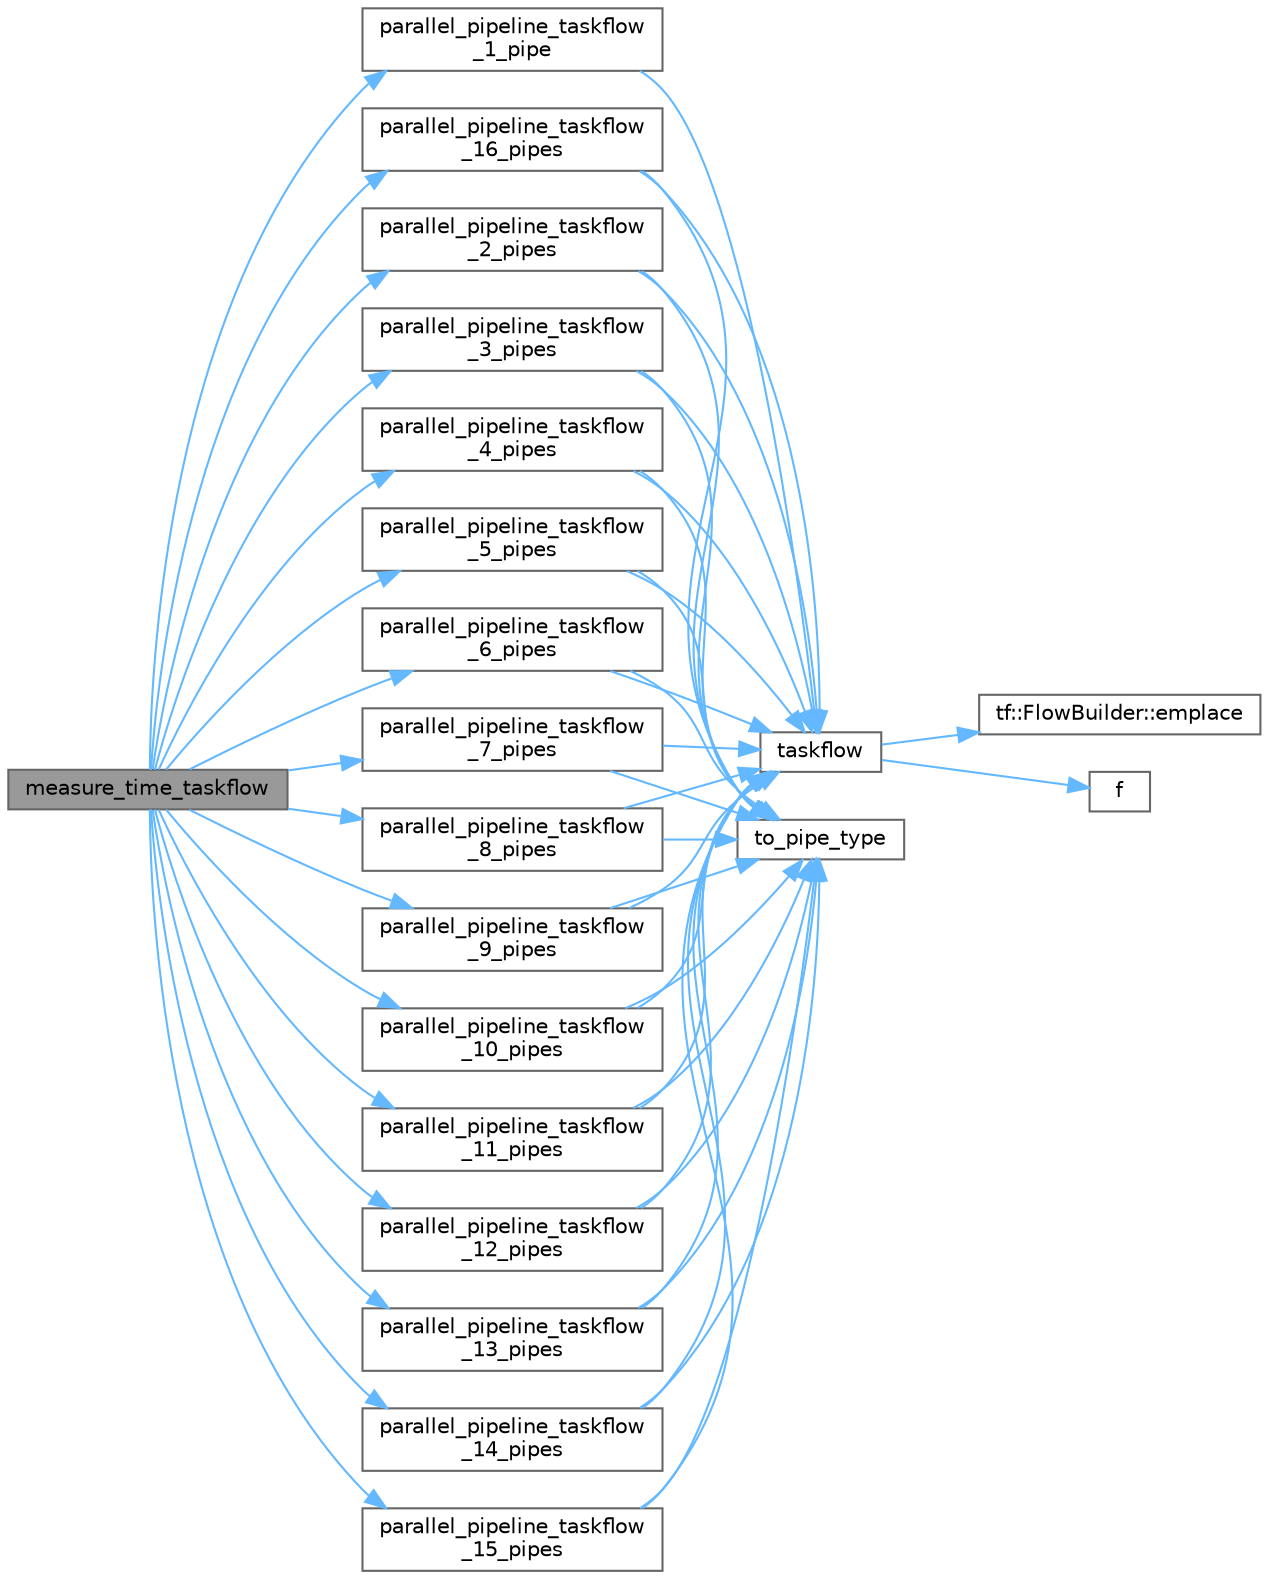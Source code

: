 digraph "measure_time_taskflow"
{
 // LATEX_PDF_SIZE
  bgcolor="transparent";
  edge [fontname=Helvetica,fontsize=10,labelfontname=Helvetica,labelfontsize=10];
  node [fontname=Helvetica,fontsize=10,shape=box,height=0.2,width=0.4];
  rankdir="LR";
  Node1 [id="Node000001",label="measure_time_taskflow",height=0.2,width=0.4,color="gray40", fillcolor="grey60", style="filled", fontcolor="black",tooltip=" "];
  Node1 -> Node2 [id="edge1_Node000001_Node000002",color="steelblue1",style="solid",tooltip=" "];
  Node2 [id="Node000002",label="parallel_pipeline_taskflow\l_10_pipes",height=0.2,width=0.4,color="grey40", fillcolor="white", style="filled",URL="$benchmarks_2linear__pipeline_2taskflow_8cpp.html#a330c689f7027344faacfb2bcc253b762",tooltip=" "];
  Node2 -> Node3 [id="edge2_Node000002_Node000003",color="steelblue1",style="solid",tooltip=" "];
  Node3 [id="Node000003",label="taskflow",height=0.2,width=0.4,color="grey40", fillcolor="white", style="filled",URL="$sandbox_2jacobi_2taskflow_8cpp.html#a47af48e377b7c0ac855c12acd5b69b1e",tooltip=" "];
  Node3 -> Node4 [id="edge3_Node000003_Node000004",color="steelblue1",style="solid",tooltip=" "];
  Node4 [id="Node000004",label="tf::FlowBuilder::emplace",height=0.2,width=0.4,color="grey40", fillcolor="white", style="filled",URL="$classtf_1_1_flow_builder.html#a60d7a666cab71ecfa3010b2efb0d6b57",tooltip="creates a static task"];
  Node3 -> Node5 [id="edge4_Node000003_Node000005",color="steelblue1",style="solid",tooltip=" "];
  Node5 [id="Node000005",label="f",height=0.2,width=0.4,color="grey40", fillcolor="white", style="filled",URL="$cxx11__tensor__map_8cpp.html#a7f507fea02198f6cb81c86640c7b1a4e",tooltip=" "];
  Node2 -> Node6 [id="edge5_Node000002_Node000006",color="steelblue1",style="solid",tooltip=" "];
  Node6 [id="Node000006",label="to_pipe_type",height=0.2,width=0.4,color="grey40", fillcolor="white", style="filled",URL="$benchmarks_2linear__pipeline_2taskflow_8cpp.html#a825d5a6c3fb70e4de551e09ea156e0eb",tooltip=" "];
  Node1 -> Node7 [id="edge6_Node000001_Node000007",color="steelblue1",style="solid",tooltip=" "];
  Node7 [id="Node000007",label="parallel_pipeline_taskflow\l_11_pipes",height=0.2,width=0.4,color="grey40", fillcolor="white", style="filled",URL="$benchmarks_2linear__pipeline_2taskflow_8cpp.html#aea0a8c63788045f9f6ab7bb1abc60f18",tooltip=" "];
  Node7 -> Node3 [id="edge7_Node000007_Node000003",color="steelblue1",style="solid",tooltip=" "];
  Node7 -> Node6 [id="edge8_Node000007_Node000006",color="steelblue1",style="solid",tooltip=" "];
  Node1 -> Node8 [id="edge9_Node000001_Node000008",color="steelblue1",style="solid",tooltip=" "];
  Node8 [id="Node000008",label="parallel_pipeline_taskflow\l_12_pipes",height=0.2,width=0.4,color="grey40", fillcolor="white", style="filled",URL="$benchmarks_2linear__pipeline_2taskflow_8cpp.html#a269fec33333317237d1b60654d2bb8be",tooltip=" "];
  Node8 -> Node3 [id="edge10_Node000008_Node000003",color="steelblue1",style="solid",tooltip=" "];
  Node8 -> Node6 [id="edge11_Node000008_Node000006",color="steelblue1",style="solid",tooltip=" "];
  Node1 -> Node9 [id="edge12_Node000001_Node000009",color="steelblue1",style="solid",tooltip=" "];
  Node9 [id="Node000009",label="parallel_pipeline_taskflow\l_13_pipes",height=0.2,width=0.4,color="grey40", fillcolor="white", style="filled",URL="$benchmarks_2linear__pipeline_2taskflow_8cpp.html#ad4447b24fd61d0b6a66d495f5463bcb9",tooltip=" "];
  Node9 -> Node3 [id="edge13_Node000009_Node000003",color="steelblue1",style="solid",tooltip=" "];
  Node9 -> Node6 [id="edge14_Node000009_Node000006",color="steelblue1",style="solid",tooltip=" "];
  Node1 -> Node10 [id="edge15_Node000001_Node000010",color="steelblue1",style="solid",tooltip=" "];
  Node10 [id="Node000010",label="parallel_pipeline_taskflow\l_14_pipes",height=0.2,width=0.4,color="grey40", fillcolor="white", style="filled",URL="$benchmarks_2linear__pipeline_2taskflow_8cpp.html#ac9cc5ee82ca450cc1be21494558db3fd",tooltip=" "];
  Node10 -> Node3 [id="edge16_Node000010_Node000003",color="steelblue1",style="solid",tooltip=" "];
  Node10 -> Node6 [id="edge17_Node000010_Node000006",color="steelblue1",style="solid",tooltip=" "];
  Node1 -> Node11 [id="edge18_Node000001_Node000011",color="steelblue1",style="solid",tooltip=" "];
  Node11 [id="Node000011",label="parallel_pipeline_taskflow\l_15_pipes",height=0.2,width=0.4,color="grey40", fillcolor="white", style="filled",URL="$benchmarks_2linear__pipeline_2taskflow_8cpp.html#a685d706473117e64a75dbbb7790fc688",tooltip=" "];
  Node11 -> Node3 [id="edge19_Node000011_Node000003",color="steelblue1",style="solid",tooltip=" "];
  Node11 -> Node6 [id="edge20_Node000011_Node000006",color="steelblue1",style="solid",tooltip=" "];
  Node1 -> Node12 [id="edge21_Node000001_Node000012",color="steelblue1",style="solid",tooltip=" "];
  Node12 [id="Node000012",label="parallel_pipeline_taskflow\l_16_pipes",height=0.2,width=0.4,color="grey40", fillcolor="white", style="filled",URL="$benchmarks_2linear__pipeline_2taskflow_8cpp.html#ab42be56ebe3b3401bbe57a05ae66a0e7",tooltip=" "];
  Node12 -> Node3 [id="edge22_Node000012_Node000003",color="steelblue1",style="solid",tooltip=" "];
  Node12 -> Node6 [id="edge23_Node000012_Node000006",color="steelblue1",style="solid",tooltip=" "];
  Node1 -> Node13 [id="edge24_Node000001_Node000013",color="steelblue1",style="solid",tooltip=" "];
  Node13 [id="Node000013",label="parallel_pipeline_taskflow\l_1_pipe",height=0.2,width=0.4,color="grey40", fillcolor="white", style="filled",URL="$benchmarks_2linear__pipeline_2taskflow_8cpp.html#ab1a730566aff41bce5d14a1fe56b6f37",tooltip=" "];
  Node13 -> Node3 [id="edge25_Node000013_Node000003",color="steelblue1",style="solid",tooltip=" "];
  Node1 -> Node14 [id="edge26_Node000001_Node000014",color="steelblue1",style="solid",tooltip=" "];
  Node14 [id="Node000014",label="parallel_pipeline_taskflow\l_2_pipes",height=0.2,width=0.4,color="grey40", fillcolor="white", style="filled",URL="$benchmarks_2linear__pipeline_2taskflow_8cpp.html#a26eb0bdde4a04d0823dbff291064a6ac",tooltip=" "];
  Node14 -> Node3 [id="edge27_Node000014_Node000003",color="steelblue1",style="solid",tooltip=" "];
  Node14 -> Node6 [id="edge28_Node000014_Node000006",color="steelblue1",style="solid",tooltip=" "];
  Node1 -> Node15 [id="edge29_Node000001_Node000015",color="steelblue1",style="solid",tooltip=" "];
  Node15 [id="Node000015",label="parallel_pipeline_taskflow\l_3_pipes",height=0.2,width=0.4,color="grey40", fillcolor="white", style="filled",URL="$benchmarks_2linear__pipeline_2taskflow_8cpp.html#af70951c4925457a9d228ed06d5e9723b",tooltip=" "];
  Node15 -> Node3 [id="edge30_Node000015_Node000003",color="steelblue1",style="solid",tooltip=" "];
  Node15 -> Node6 [id="edge31_Node000015_Node000006",color="steelblue1",style="solid",tooltip=" "];
  Node1 -> Node16 [id="edge32_Node000001_Node000016",color="steelblue1",style="solid",tooltip=" "];
  Node16 [id="Node000016",label="parallel_pipeline_taskflow\l_4_pipes",height=0.2,width=0.4,color="grey40", fillcolor="white", style="filled",URL="$benchmarks_2linear__pipeline_2taskflow_8cpp.html#a6f6d1d27ce8b234f30b3ddf8e24f52e8",tooltip=" "];
  Node16 -> Node3 [id="edge33_Node000016_Node000003",color="steelblue1",style="solid",tooltip=" "];
  Node16 -> Node6 [id="edge34_Node000016_Node000006",color="steelblue1",style="solid",tooltip=" "];
  Node1 -> Node17 [id="edge35_Node000001_Node000017",color="steelblue1",style="solid",tooltip=" "];
  Node17 [id="Node000017",label="parallel_pipeline_taskflow\l_5_pipes",height=0.2,width=0.4,color="grey40", fillcolor="white", style="filled",URL="$benchmarks_2linear__pipeline_2taskflow_8cpp.html#aa53b92a8cdf81452f2c1dfc5c6c8fec7",tooltip=" "];
  Node17 -> Node3 [id="edge36_Node000017_Node000003",color="steelblue1",style="solid",tooltip=" "];
  Node17 -> Node6 [id="edge37_Node000017_Node000006",color="steelblue1",style="solid",tooltip=" "];
  Node1 -> Node18 [id="edge38_Node000001_Node000018",color="steelblue1",style="solid",tooltip=" "];
  Node18 [id="Node000018",label="parallel_pipeline_taskflow\l_6_pipes",height=0.2,width=0.4,color="grey40", fillcolor="white", style="filled",URL="$benchmarks_2linear__pipeline_2taskflow_8cpp.html#aafe40af7b1bd2a9c53cbdcef4db2b30f",tooltip=" "];
  Node18 -> Node3 [id="edge39_Node000018_Node000003",color="steelblue1",style="solid",tooltip=" "];
  Node18 -> Node6 [id="edge40_Node000018_Node000006",color="steelblue1",style="solid",tooltip=" "];
  Node1 -> Node19 [id="edge41_Node000001_Node000019",color="steelblue1",style="solid",tooltip=" "];
  Node19 [id="Node000019",label="parallel_pipeline_taskflow\l_7_pipes",height=0.2,width=0.4,color="grey40", fillcolor="white", style="filled",URL="$benchmarks_2linear__pipeline_2taskflow_8cpp.html#a8c307c411954beab725eddd7ca6e5efb",tooltip=" "];
  Node19 -> Node3 [id="edge42_Node000019_Node000003",color="steelblue1",style="solid",tooltip=" "];
  Node19 -> Node6 [id="edge43_Node000019_Node000006",color="steelblue1",style="solid",tooltip=" "];
  Node1 -> Node20 [id="edge44_Node000001_Node000020",color="steelblue1",style="solid",tooltip=" "];
  Node20 [id="Node000020",label="parallel_pipeline_taskflow\l_8_pipes",height=0.2,width=0.4,color="grey40", fillcolor="white", style="filled",URL="$benchmarks_2linear__pipeline_2taskflow_8cpp.html#afa01a4c3d4587e6dfeec8266ef63e639",tooltip=" "];
  Node20 -> Node3 [id="edge45_Node000020_Node000003",color="steelblue1",style="solid",tooltip=" "];
  Node20 -> Node6 [id="edge46_Node000020_Node000006",color="steelblue1",style="solid",tooltip=" "];
  Node1 -> Node21 [id="edge47_Node000001_Node000021",color="steelblue1",style="solid",tooltip=" "];
  Node21 [id="Node000021",label="parallel_pipeline_taskflow\l_9_pipes",height=0.2,width=0.4,color="grey40", fillcolor="white", style="filled",URL="$benchmarks_2linear__pipeline_2taskflow_8cpp.html#a52e211c9c0e515730f47a8ab819fb28f",tooltip=" "];
  Node21 -> Node3 [id="edge48_Node000021_Node000003",color="steelblue1",style="solid",tooltip=" "];
  Node21 -> Node6 [id="edge49_Node000021_Node000006",color="steelblue1",style="solid",tooltip=" "];
}

